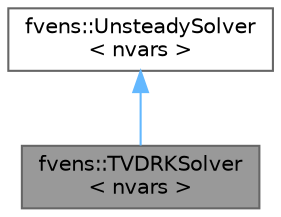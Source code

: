 digraph "fvens::TVDRKSolver&lt; nvars &gt;"
{
 // LATEX_PDF_SIZE
  bgcolor="transparent";
  edge [fontname=Helvetica,fontsize=10,labelfontname=Helvetica,labelfontsize=10];
  node [fontname=Helvetica,fontsize=10,shape=box,height=0.2,width=0.4];
  Node1 [id="Node000001",label="fvens::TVDRKSolver\l\< nvars \>",height=0.2,width=0.4,color="gray40", fillcolor="grey60", style="filled", fontcolor="black",tooltip="Total variation diminishing Runge-Kutta solvers upto order 3."];
  Node2 -> Node1 [id="edge1_Node000001_Node000002",dir="back",color="steelblue1",style="solid",tooltip=" "];
  Node2 [id="Node000002",label="fvens::UnsteadySolver\l\< nvars \>",height=0.2,width=0.4,color="gray40", fillcolor="white", style="filled",URL="$classfvens_1_1UnsteadySolver.html",tooltip="Base class for unsteady simulations."];
}
